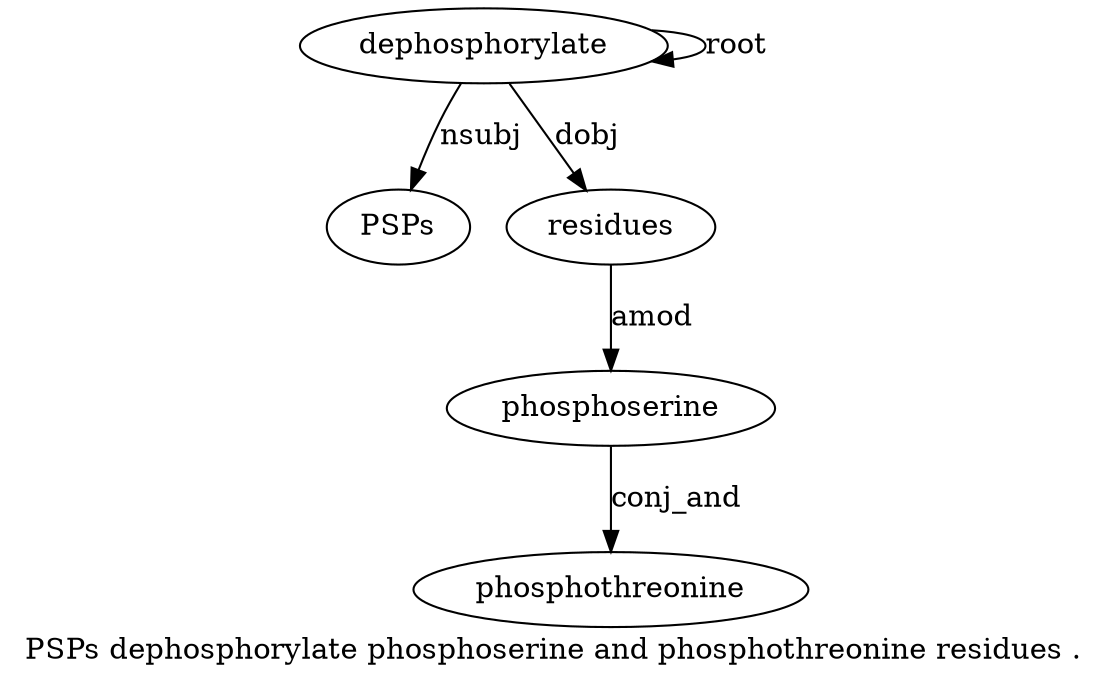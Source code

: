 digraph "PSPs dephosphorylate phosphoserine and phosphothreonine residues ." {
label="PSPs dephosphorylate phosphoserine and phosphothreonine residues .";
dephosphorylate2 [style=filled, fillcolor=white, label=dephosphorylate];
PSPs1 [style=filled, fillcolor=white, label=PSPs];
dephosphorylate2 -> PSPs1  [label=nsubj];
dephosphorylate2 -> dephosphorylate2  [label=root];
residues6 [style=filled, fillcolor=white, label=residues];
phosphoserine3 [style=filled, fillcolor=white, label=phosphoserine];
residues6 -> phosphoserine3  [label=amod];
phosphothreonine5 [style=filled, fillcolor=white, label=phosphothreonine];
phosphoserine3 -> phosphothreonine5  [label=conj_and];
dephosphorylate2 -> residues6  [label=dobj];
}
